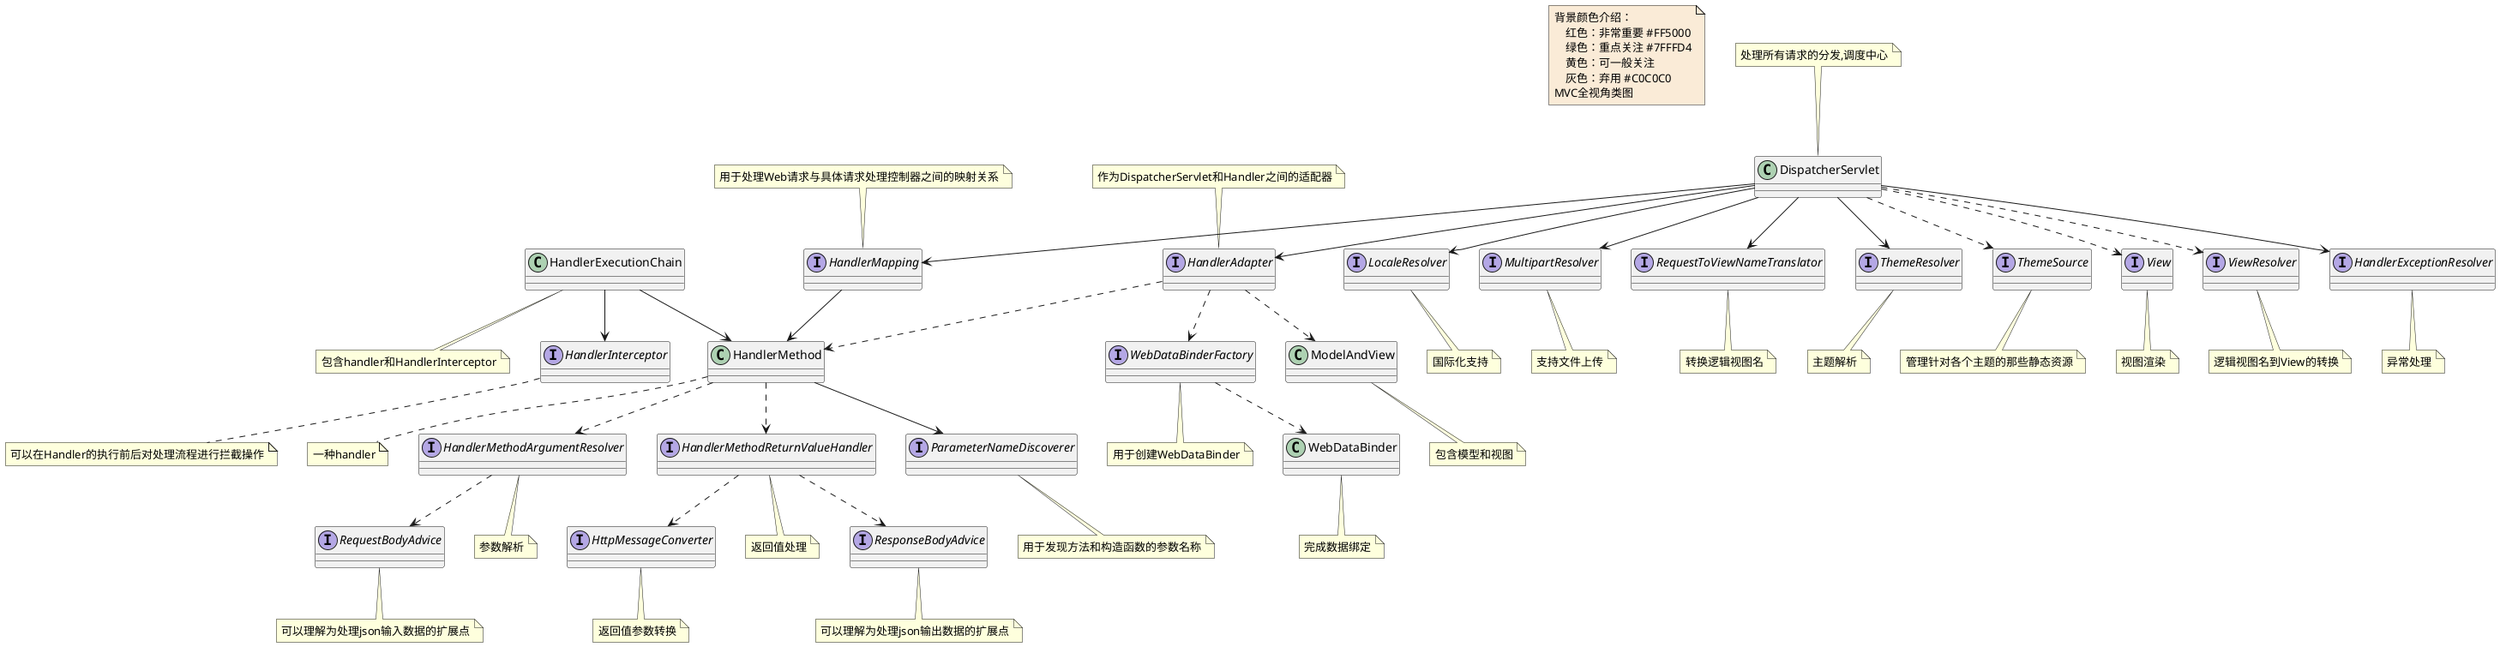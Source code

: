 @startuml

note  as N1 #FAEBD7
    背景颜色介绍：
        红色：非常重要 #FF5000
        绿色：重点关注 #7FFFD4
        黄色：可一般关注
        灰色：弃用 #C0C0C0
    MVC全视角类图
end note

class DispatcherServlet
note top : 处理所有请求的分发,调度中心

interface HandlerAdapter
note top : 作为DispatcherServlet和Handler之间的适配器

class HandlerExecutionChain
note bottom : 包含handler和HandlerInterceptor

interface HandlerExceptionResolver
note bottom : 异常处理


interface HandlerInterceptor
note bottom : 可以在Handler的执行前后对处理流程进行拦截操作

interface HandlerMapping
note top : 用于处理Web请求与具体请求处理控制器之间的映射关系

class HandlerMethod
note bottom : 一种handler

interface HandlerMethodArgumentResolver
note bottom : 参数解析

interface HttpMessageConverter
note bottom : 返回值参数转换

interface HandlerMethodReturnValueHandler
note bottom : 返回值处理

interface LocaleResolver
note bottom : 国际化支持

class ModelAndView
note bottom : 包含模型和视图

interface MultipartResolver
note bottom : 支持文件上传

interface ParameterNameDiscoverer
note bottom :用于发现方法和构造函数的参数名称

interface RequestBodyAdvice
note bottom :可以理解为处理json输入数据的扩展点
interface ResponseBodyAdvice
note bottom :可以理解为处理json输出数据的扩展点

interface RequestToViewNameTranslator
note bottom :转换逻辑视图名

interface ThemeResolver
note bottom : 主题解析

interface ThemeSource
note bottom : 管理针对各个主题的那些静态资源

interface View
note bottom :  视图渲染

interface ViewResolver
note bottom : 逻辑视图名到View的转换

interface WebDataBinderFactory
note bottom : 用于创建WebDataBinder

class WebDataBinder
note bottom : 完成数据绑定


DispatcherServlet --> HandlerAdapter
DispatcherServlet --> HandlerMapping
DispatcherServlet --> HandlerExceptionResolver
DispatcherServlet --> LocaleResolver
DispatcherServlet --> MultipartResolver
DispatcherServlet --> RequestToViewNameTranslator
DispatcherServlet --> ThemeResolver
DispatcherServlet ..> ThemeSource
DispatcherServlet ..> View
DispatcherServlet ..> ViewResolver



HandlerAdapter ..> HandlerMethod
HandlerAdapter ..> ModelAndView
HandlerAdapter ..> WebDataBinderFactory

HandlerExecutionChain --> HandlerInterceptor
HandlerExecutionChain --> HandlerMethod


HandlerMapping --> HandlerMethod

HandlerMethod ..> HandlerMethodArgumentResolver
HandlerMethod ..> HandlerMethodReturnValueHandler
HandlerMethod --> ParameterNameDiscoverer

HandlerMethodArgumentResolver ..> RequestBodyAdvice

HandlerMethodReturnValueHandler ..> HttpMessageConverter
HandlerMethodReturnValueHandler ..> ResponseBodyAdvice


WebDataBinderFactory ..> WebDataBinder

@enduml